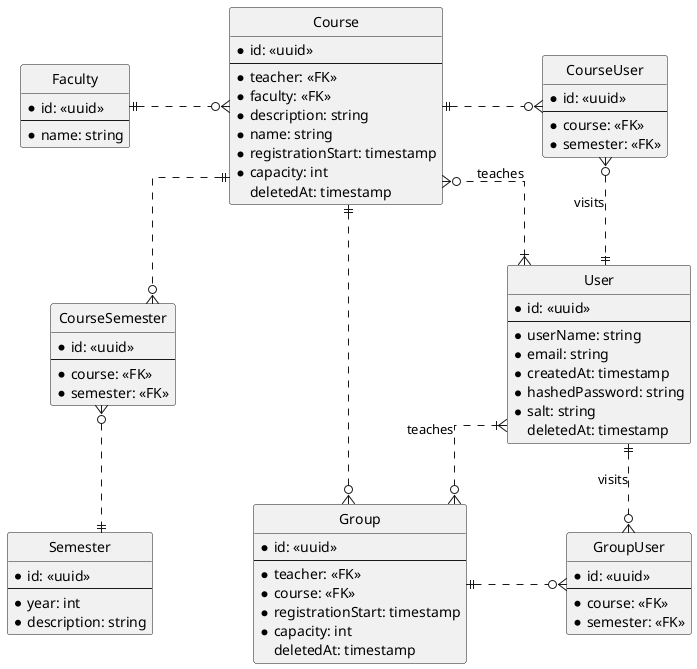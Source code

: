@startuml
hide circle
skinparam Linetype ortho
skinparam Ranksep 60
skinparam Nodesep 100

entity User {
    * id: <<uuid>>
    ---
    * userName: string
    * email: string
    * createdAt: timestamp
    * hashedPassword: string
    * salt: string
    deletedAt: timestamp
}

entity Course{
    * id: <<uuid>>
    ---
    * teacher: <<FK>>
    * faculty: <<FK>>
    * description: string
    * name: string
    * registrationStart: timestamp
    * capacity: int
    deletedAt: timestamp
}

entity Group {
    * id: <<uuid>>
    ---
    * teacher: <<FK>>
    * course: <<FK>>
    * registrationStart: timestamp
    * capacity: int
    deletedAt: timestamp
}

entity Semester {
    * id: <<uuid>>
    ---
    * year: int
    * description: string
}

entity Faculty {
    * id: <<uuid>>
    ---
    * name: string
}

entity CourseSemester {
    * id: <<uuid>>
    ---
    * course: <<FK>>
    * semester: <<FK>>
}

entity CourseUser {
    * id: <<uuid>>
    ---
    * course: <<FK>>
    * semester: <<FK>>
}

entity GroupUser {
    * id: <<uuid>>
    ---
    * course: <<FK>>
    * semester: <<FK>>
}

User ||.r.o{ GroupUser: visits
Group ||.r.o{ GroupUser

User ||.u.o{ CourseUser: visits
Course ||.r.o{ CourseUser

Faculty ||.r.o{ Course
Course||.l.o{ Group


Course ||.d.o{ CourseSemester
Semester||.u.o{ CourseSemester

User }|..o{ Course: teaches
User }|..o{ Group: teaches
@enduml